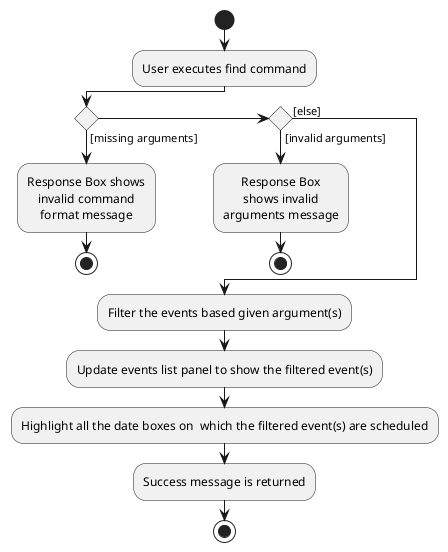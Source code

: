 @startuml
skinparam defaultTextAlignment center
start
:User executes find command;

'Since the beta syntax does not support placing the condition outside the
'diamond we place it as the true branch instead.

if () then ([missing arguments])
    :Response Box shows
    invalid command
    format message;
stop
else if () then ([invalid arguments])
    :Response Box
    shows invalid
    arguments message;
stop
else ([else])
endif
:Filter the events based given argument(s);
:Update events list panel to show the filtered event(s);
:Highlight all the date boxes on  which the filtered event(s) are scheduled;
:Success message is returned;
stop
@enduml
